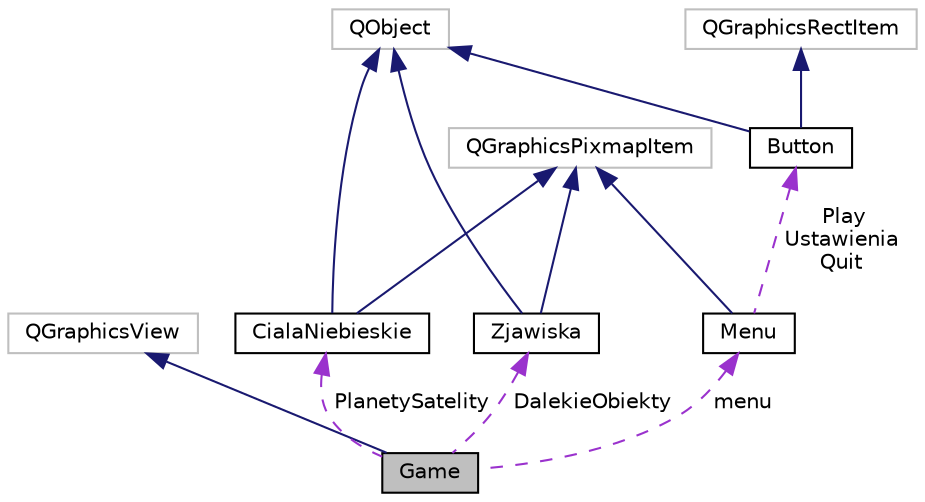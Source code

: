 digraph "Game"
{
 // LATEX_PDF_SIZE
  edge [fontname="Helvetica",fontsize="10",labelfontname="Helvetica",labelfontsize="10"];
  node [fontname="Helvetica",fontsize="10",shape=record];
  Node2 [label="Game",height=0.2,width=0.4,color="black", fillcolor="grey75", style="filled", fontcolor="black",tooltip="The Game class Klasa ktora zarzadza cala gra oraz ktora tworzy mape."];
  Node3 -> Node2 [dir="back",color="midnightblue",fontsize="10",style="solid",fontname="Helvetica"];
  Node3 [label="QGraphicsView",height=0.2,width=0.4,color="grey75", fillcolor="white", style="filled",tooltip=" "];
  Node4 -> Node2 [dir="back",color="darkorchid3",fontsize="10",style="dashed",label=" PlanetySatelity" ,fontname="Helvetica"];
  Node4 [label="CialaNiebieskie",height=0.2,width=0.4,color="black", fillcolor="white", style="filled",URL="$class_ciala_niebieskie.html",tooltip="The CialaNiebieskie class Klasa odpowiedziala za tworzenie slonca oraz planet i satelit sterowanie ic..."];
  Node5 -> Node4 [dir="back",color="midnightblue",fontsize="10",style="solid",fontname="Helvetica"];
  Node5 [label="QObject",height=0.2,width=0.4,color="grey75", fillcolor="white", style="filled",tooltip=" "];
  Node6 -> Node4 [dir="back",color="midnightblue",fontsize="10",style="solid",fontname="Helvetica"];
  Node6 [label="QGraphicsPixmapItem",height=0.2,width=0.4,color="grey75", fillcolor="white", style="filled",tooltip=" "];
  Node7 -> Node2 [dir="back",color="darkorchid3",fontsize="10",style="dashed",label=" DalekieObiekty" ,fontname="Helvetica"];
  Node7 [label="Zjawiska",height=0.2,width=0.4,color="black", fillcolor="white", style="filled",URL="$class_zjawiska.html",tooltip="The Zjawiska class."];
  Node5 -> Node7 [dir="back",color="midnightblue",fontsize="10",style="solid",fontname="Helvetica"];
  Node6 -> Node7 [dir="back",color="midnightblue",fontsize="10",style="solid",fontname="Helvetica"];
  Node8 -> Node2 [dir="back",color="darkorchid3",fontsize="10",style="dashed",label=" menu" ,fontname="Helvetica"];
  Node8 [label="Menu",height=0.2,width=0.4,color="black", fillcolor="white", style="filled",URL="$class_menu.html",tooltip="The Menu class."];
  Node6 -> Node8 [dir="back",color="midnightblue",fontsize="10",style="solid",fontname="Helvetica"];
  Node9 -> Node8 [dir="back",color="darkorchid3",fontsize="10",style="dashed",label=" Play\nUstawienia\nQuit" ,fontname="Helvetica"];
  Node9 [label="Button",height=0.2,width=0.4,color="black", fillcolor="white", style="filled",URL="$class_button.html",tooltip="The Button class Klasa odpowiedzialna za wyglad i reakcje przyciskow."];
  Node5 -> Node9 [dir="back",color="midnightblue",fontsize="10",style="solid",fontname="Helvetica"];
  Node10 -> Node9 [dir="back",color="midnightblue",fontsize="10",style="solid",fontname="Helvetica"];
  Node10 [label="QGraphicsRectItem",height=0.2,width=0.4,color="grey75", fillcolor="white", style="filled",tooltip=" "];
}
